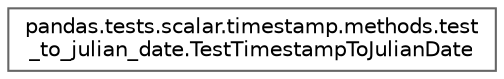 digraph "Graphical Class Hierarchy"
{
 // LATEX_PDF_SIZE
  bgcolor="transparent";
  edge [fontname=Helvetica,fontsize=10,labelfontname=Helvetica,labelfontsize=10];
  node [fontname=Helvetica,fontsize=10,shape=box,height=0.2,width=0.4];
  rankdir="LR";
  Node0 [id="Node000000",label="pandas.tests.scalar.timestamp.methods.test\l_to_julian_date.TestTimestampToJulianDate",height=0.2,width=0.4,color="grey40", fillcolor="white", style="filled",URL="$db/dc6/classpandas_1_1tests_1_1scalar_1_1timestamp_1_1methods_1_1test__to__julian__date_1_1TestTimestampToJulianDate.html",tooltip=" "];
}
